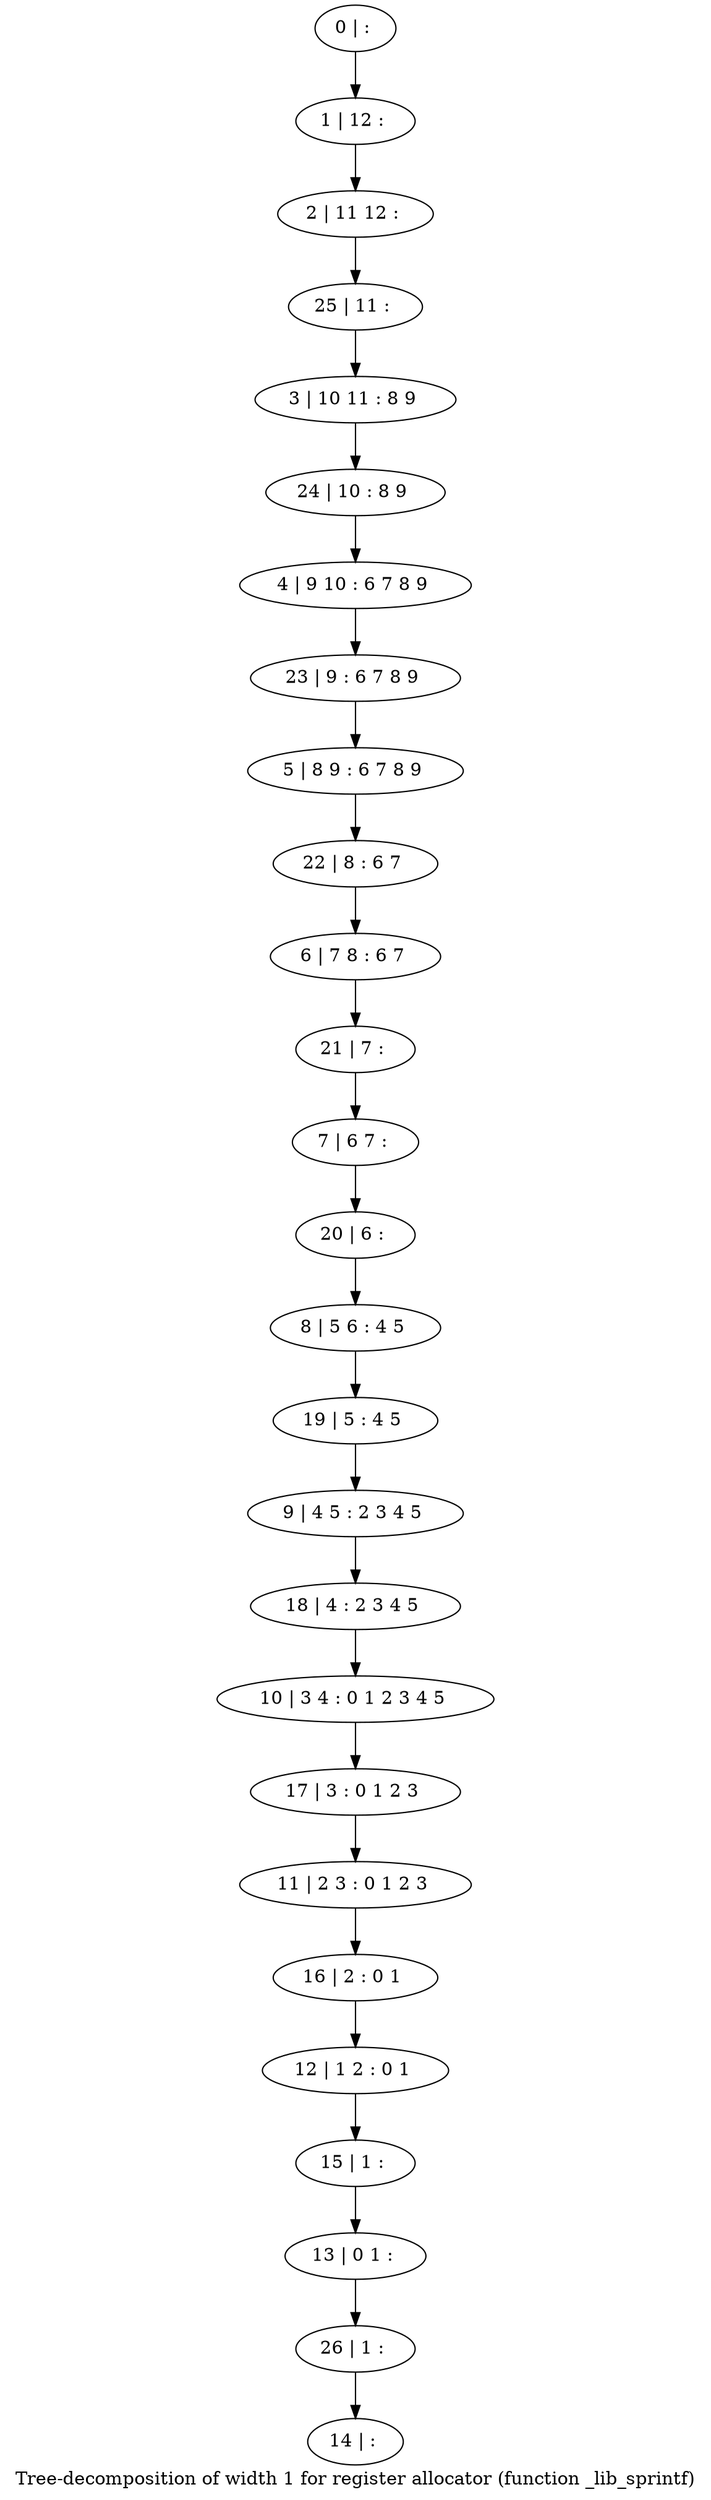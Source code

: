 digraph G {
graph [label="Tree-decomposition of width 1 for register allocator (function _lib_sprintf)"]
0[label="0 | : "];
1[label="1 | 12 : "];
2[label="2 | 11 12 : "];
3[label="3 | 10 11 : 8 9 "];
4[label="4 | 9 10 : 6 7 8 9 "];
5[label="5 | 8 9 : 6 7 8 9 "];
6[label="6 | 7 8 : 6 7 "];
7[label="7 | 6 7 : "];
8[label="8 | 5 6 : 4 5 "];
9[label="9 | 4 5 : 2 3 4 5 "];
10[label="10 | 3 4 : 0 1 2 3 4 5 "];
11[label="11 | 2 3 : 0 1 2 3 "];
12[label="12 | 1 2 : 0 1 "];
13[label="13 | 0 1 : "];
14[label="14 | : "];
15[label="15 | 1 : "];
16[label="16 | 2 : 0 1 "];
17[label="17 | 3 : 0 1 2 3 "];
18[label="18 | 4 : 2 3 4 5 "];
19[label="19 | 5 : 4 5 "];
20[label="20 | 6 : "];
21[label="21 | 7 : "];
22[label="22 | 8 : 6 7 "];
23[label="23 | 9 : 6 7 8 9 "];
24[label="24 | 10 : 8 9 "];
25[label="25 | 11 : "];
26[label="26 | 1 : "];
0->1 ;
1->2 ;
15->13 ;
12->15 ;
16->12 ;
11->16 ;
17->11 ;
10->17 ;
18->10 ;
9->18 ;
19->9 ;
8->19 ;
20->8 ;
7->20 ;
21->7 ;
6->21 ;
22->6 ;
5->22 ;
23->5 ;
4->23 ;
24->4 ;
3->24 ;
25->3 ;
2->25 ;
26->14 ;
13->26 ;
}
